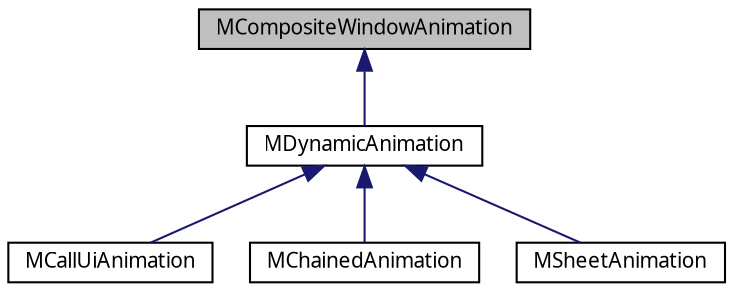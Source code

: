 digraph G
{
  edge [fontname="FreeSans.ttf",fontsize="10",labelfontname="FreeSans.ttf",labelfontsize="10"];
  node [fontname="FreeSans.ttf",fontsize="10",shape=record];
  Node1 [label="MCompositeWindowAnimation",height=0.2,width=0.4,color="black", fillcolor="grey75", style="filled" fontcolor="black"];
  Node1 -> Node2 [dir=back,color="midnightblue",fontsize="10",style="solid",fontname="FreeSans.ttf"];
  Node2 [label="MDynamicAnimation",height=0.2,width=0.4,color="black", fillcolor="white", style="filled",URL="$class_m_dynamic_animation.html"];
  Node2 -> Node3 [dir=back,color="midnightblue",fontsize="10",style="solid",fontname="FreeSans.ttf"];
  Node3 [label="MCallUiAnimation",height=0.2,width=0.4,color="black", fillcolor="white", style="filled",URL="$class_m_call_ui_animation.html"];
  Node2 -> Node4 [dir=back,color="midnightblue",fontsize="10",style="solid",fontname="FreeSans.ttf"];
  Node4 [label="MChainedAnimation",height=0.2,width=0.4,color="black", fillcolor="white", style="filled",URL="$class_m_chained_animation.html"];
  Node2 -> Node5 [dir=back,color="midnightblue",fontsize="10",style="solid",fontname="FreeSans.ttf"];
  Node5 [label="MSheetAnimation",height=0.2,width=0.4,color="black", fillcolor="white", style="filled",URL="$class_m_sheet_animation.html"];
}
